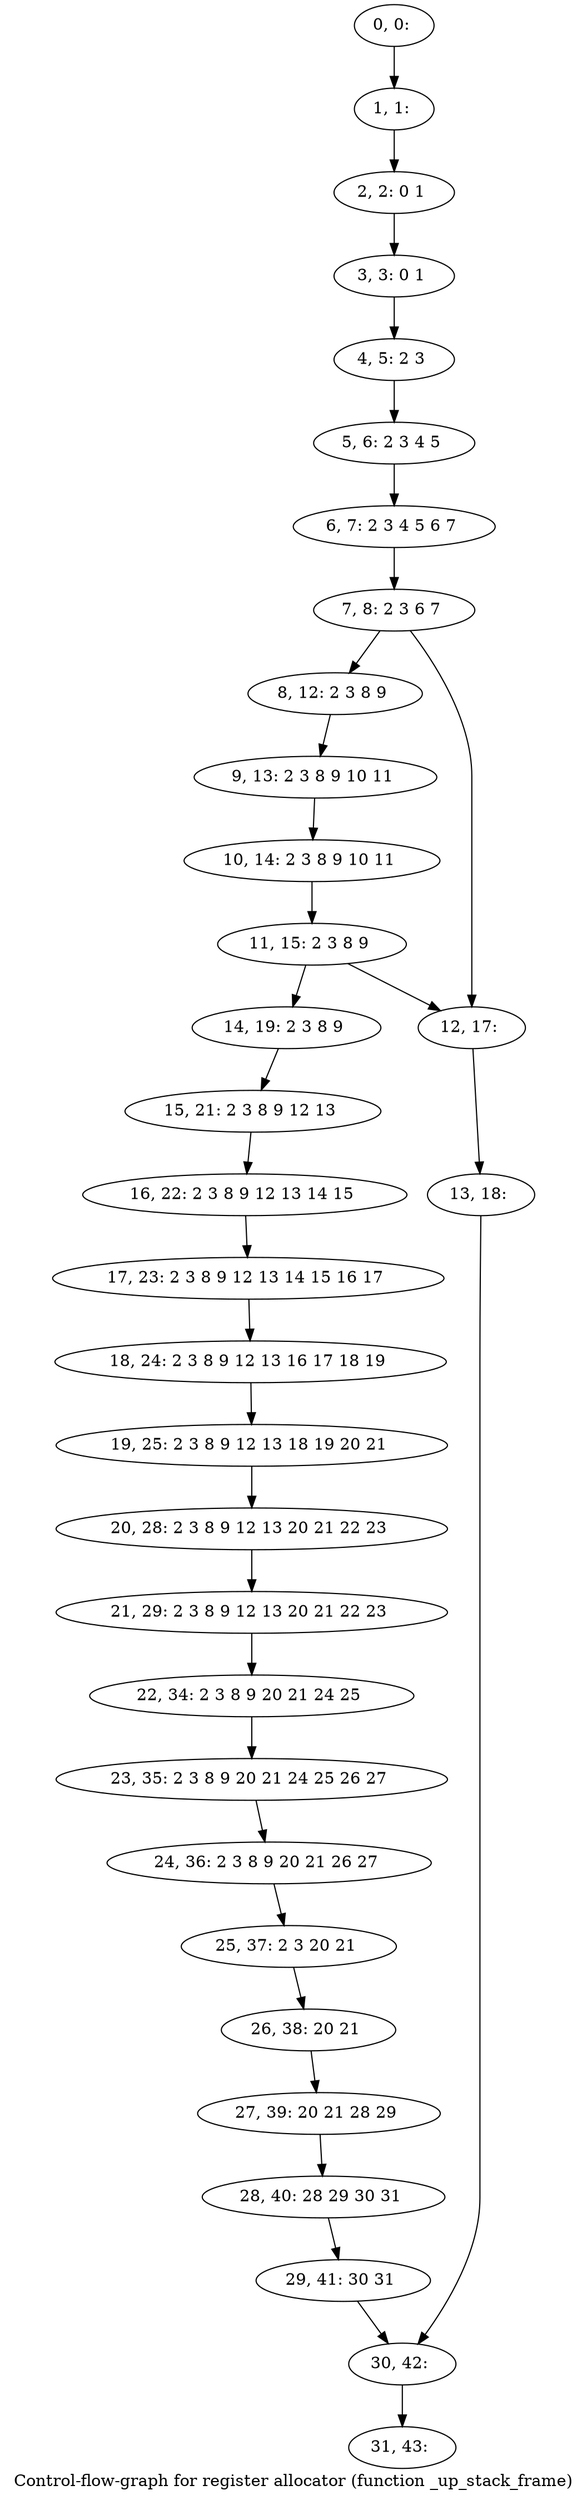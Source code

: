 digraph G {
graph [label="Control-flow-graph for register allocator (function _up_stack_frame)"]
0[label="0, 0: "];
1[label="1, 1: "];
2[label="2, 2: 0 1 "];
3[label="3, 3: 0 1 "];
4[label="4, 5: 2 3 "];
5[label="5, 6: 2 3 4 5 "];
6[label="6, 7: 2 3 4 5 6 7 "];
7[label="7, 8: 2 3 6 7 "];
8[label="8, 12: 2 3 8 9 "];
9[label="9, 13: 2 3 8 9 10 11 "];
10[label="10, 14: 2 3 8 9 10 11 "];
11[label="11, 15: 2 3 8 9 "];
12[label="12, 17: "];
13[label="13, 18: "];
14[label="14, 19: 2 3 8 9 "];
15[label="15, 21: 2 3 8 9 12 13 "];
16[label="16, 22: 2 3 8 9 12 13 14 15 "];
17[label="17, 23: 2 3 8 9 12 13 14 15 16 17 "];
18[label="18, 24: 2 3 8 9 12 13 16 17 18 19 "];
19[label="19, 25: 2 3 8 9 12 13 18 19 20 21 "];
20[label="20, 28: 2 3 8 9 12 13 20 21 22 23 "];
21[label="21, 29: 2 3 8 9 12 13 20 21 22 23 "];
22[label="22, 34: 2 3 8 9 20 21 24 25 "];
23[label="23, 35: 2 3 8 9 20 21 24 25 26 27 "];
24[label="24, 36: 2 3 8 9 20 21 26 27 "];
25[label="25, 37: 2 3 20 21 "];
26[label="26, 38: 20 21 "];
27[label="27, 39: 20 21 28 29 "];
28[label="28, 40: 28 29 30 31 "];
29[label="29, 41: 30 31 "];
30[label="30, 42: "];
31[label="31, 43: "];
0->1 ;
1->2 ;
2->3 ;
3->4 ;
4->5 ;
5->6 ;
6->7 ;
7->8 ;
7->12 ;
8->9 ;
9->10 ;
10->11 ;
11->12 ;
11->14 ;
12->13 ;
13->30 ;
14->15 ;
15->16 ;
16->17 ;
17->18 ;
18->19 ;
19->20 ;
20->21 ;
21->22 ;
22->23 ;
23->24 ;
24->25 ;
25->26 ;
26->27 ;
27->28 ;
28->29 ;
29->30 ;
30->31 ;
}
